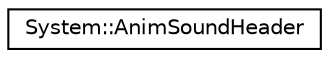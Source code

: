 digraph G
{
  edge [fontname="Helvetica",fontsize="10",labelfontname="Helvetica",labelfontsize="10"];
  node [fontname="Helvetica",fontsize="10",shape=record];
  rankdir="LR";
  Node1 [label="System::AnimSoundHeader",height=0.2,width=0.4,color="black", fillcolor="white", style="filled",URL="$struct_system_1_1_anim_sound_header.html"];
}
